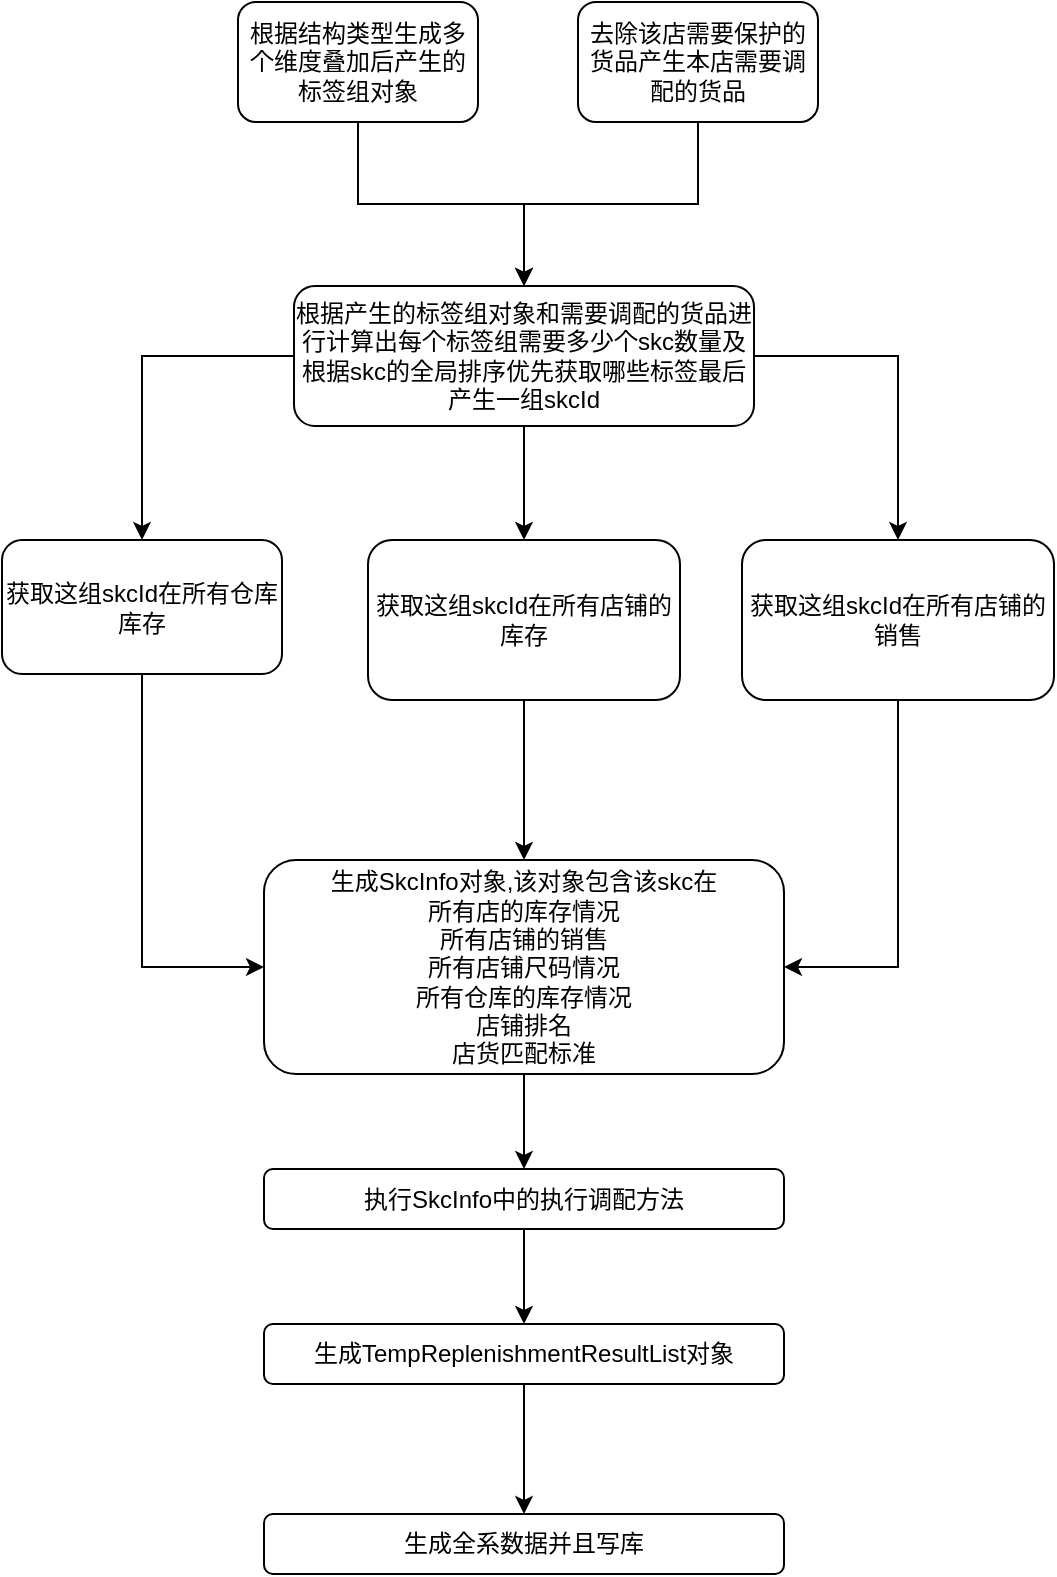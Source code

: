 <mxfile version="10.6.5" type="github"><diagram id="MRKr7ryJP_G8bQ4uoKkM" name="第 1 页"><mxGraphModel dx="1398" dy="691" grid="1" gridSize="10" guides="1" tooltips="1" connect="1" arrows="1" fold="1" page="1" pageScale="1" pageWidth="1100" pageHeight="850" background="#ffffff" math="0" shadow="0"><root><mxCell id="0"/><mxCell id="1" parent="0"/><mxCell id="5tq01I3ztXqngrcwitxR-16" value="" style="edgeStyle=orthogonalEdgeStyle;rounded=0;orthogonalLoop=1;jettySize=auto;html=1;entryX=0.5;entryY=0;entryDx=0;entryDy=0;" parent="1" source="5tq01I3ztXqngrcwitxR-2" target="5tq01I3ztXqngrcwitxR-5" edge="1"><mxGeometry relative="1" as="geometry"><mxPoint x="398" y="164" as="targetPoint"/></mxGeometry></mxCell><mxCell id="5tq01I3ztXqngrcwitxR-2" value="根据结构类型生成多个维度叠加后产生的标签组对象&lt;br&gt;" style="rounded=1;whiteSpace=wrap;html=1;" parent="1" vertex="1"><mxGeometry x="338" y="24" width="120" height="60" as="geometry"/></mxCell><mxCell id="5tq01I3ztXqngrcwitxR-22" value="" style="edgeStyle=orthogonalEdgeStyle;rounded=0;orthogonalLoop=1;jettySize=auto;html=1;entryX=0.5;entryY=0;entryDx=0;entryDy=0;" parent="1" source="5tq01I3ztXqngrcwitxR-3" target="5tq01I3ztXqngrcwitxR-5" edge="1"><mxGeometry relative="1" as="geometry"><mxPoint x="568" y="164" as="targetPoint"/></mxGeometry></mxCell><mxCell id="5tq01I3ztXqngrcwitxR-3" value="去除该店需要保护的货品产生本店需要调配的货品&lt;br&gt;" style="rounded=1;whiteSpace=wrap;html=1;" parent="1" vertex="1"><mxGeometry x="508" y="24" width="120" height="60" as="geometry"/></mxCell><mxCell id="5tq01I3ztXqngrcwitxR-26" value="" style="edgeStyle=orthogonalEdgeStyle;rounded=0;orthogonalLoop=1;jettySize=auto;html=1;exitX=1;exitY=0.5;exitDx=0;exitDy=0;entryX=0.5;entryY=0;entryDx=0;entryDy=0;" parent="1" source="5tq01I3ztXqngrcwitxR-5" target="5tq01I3ztXqngrcwitxR-25" edge="1"><mxGeometry relative="1" as="geometry"><mxPoint x="475" y="429" as="sourcePoint"/><mxPoint x="668" y="525" as="targetPoint"/></mxGeometry></mxCell><mxCell id="5tq01I3ztXqngrcwitxR-28" value="" style="edgeStyle=orthogonalEdgeStyle;rounded=0;orthogonalLoop=1;jettySize=auto;html=1;" parent="1" source="5tq01I3ztXqngrcwitxR-5" target="5tq01I3ztXqngrcwitxR-27" edge="1"><mxGeometry relative="1" as="geometry"/></mxCell><mxCell id="5tq01I3ztXqngrcwitxR-32" value="" style="edgeStyle=orthogonalEdgeStyle;rounded=0;orthogonalLoop=1;jettySize=auto;html=1;entryX=0.5;entryY=0;entryDx=0;entryDy=0;" parent="1" source="5tq01I3ztXqngrcwitxR-5" target="5tq01I3ztXqngrcwitxR-23" edge="1"><mxGeometry relative="1" as="geometry"><mxPoint x="280" y="349" as="targetPoint"/></mxGeometry></mxCell><mxCell id="5tq01I3ztXqngrcwitxR-5" value="根据产生的标签组对象和需要调配的货品进行计算出每个标签组需要多少个skc数量及根据skc的全局排序优先获取哪些标签最后产生一组skcId&lt;br&gt;" style="rounded=1;whiteSpace=wrap;html=1;" parent="1" vertex="1"><mxGeometry x="366" y="166" width="230" height="70" as="geometry"/></mxCell><mxCell id="5tq01I3ztXqngrcwitxR-34" value="" style="edgeStyle=orthogonalEdgeStyle;rounded=0;orthogonalLoop=1;jettySize=auto;html=1;" parent="1" source="5tq01I3ztXqngrcwitxR-27" target="5tq01I3ztXqngrcwitxR-33" edge="1"><mxGeometry relative="1" as="geometry"/></mxCell><mxCell id="5tq01I3ztXqngrcwitxR-27" value="获取这组skcId在所有店铺的库存&lt;br&gt;" style="rounded=1;whiteSpace=wrap;html=1;" parent="1" vertex="1"><mxGeometry x="403" y="293" width="156" height="80" as="geometry"/></mxCell><mxCell id="5tq01I3ztXqngrcwitxR-50" value="" style="edgeStyle=orthogonalEdgeStyle;rounded=0;orthogonalLoop=1;jettySize=auto;html=1;" parent="1" source="5tq01I3ztXqngrcwitxR-33" target="5tq01I3ztXqngrcwitxR-49" edge="1"><mxGeometry relative="1" as="geometry"/></mxCell><mxCell id="5tq01I3ztXqngrcwitxR-33" value="生成SkcInfo对象,该对象包含该skc在&lt;br&gt;所有店的库存情况&lt;br&gt;所有店铺的销售&lt;br&gt;所有店铺尺码情况&lt;br&gt;所有仓库的库存情况&lt;br&gt;店铺排名&lt;br&gt;店货匹配标准&lt;br&gt;" style="rounded=1;whiteSpace=wrap;html=1;" parent="1" vertex="1"><mxGeometry x="351" y="453" width="260" height="107" as="geometry"/></mxCell><mxCell id="5tq01I3ztXqngrcwitxR-52" value="" style="edgeStyle=orthogonalEdgeStyle;rounded=0;orthogonalLoop=1;jettySize=auto;html=1;" parent="1" source="5tq01I3ztXqngrcwitxR-49" target="5tq01I3ztXqngrcwitxR-51" edge="1"><mxGeometry relative="1" as="geometry"/></mxCell><mxCell id="5tq01I3ztXqngrcwitxR-49" value="执行SkcInfo中的执行调配方法" style="rounded=1;whiteSpace=wrap;html=1;" parent="1" vertex="1"><mxGeometry x="351" y="607.5" width="260" height="30" as="geometry"/></mxCell><mxCell id="5tq01I3ztXqngrcwitxR-54" value="" style="edgeStyle=orthogonalEdgeStyle;rounded=0;orthogonalLoop=1;jettySize=auto;html=1;" parent="1" source="5tq01I3ztXqngrcwitxR-51" target="5tq01I3ztXqngrcwitxR-53" edge="1"><mxGeometry relative="1" as="geometry"/></mxCell><mxCell id="5tq01I3ztXqngrcwitxR-51" value="生成T&lt;span&gt;empReplenishmentResultList对象&lt;/span&gt;" style="rounded=1;whiteSpace=wrap;html=1;" parent="1" vertex="1"><mxGeometry x="351" y="685" width="260" height="30" as="geometry"/></mxCell><mxCell id="5tq01I3ztXqngrcwitxR-53" value="生成全系数据并且写库&lt;br&gt;" style="rounded=1;whiteSpace=wrap;html=1;" parent="1" vertex="1"><mxGeometry x="351" y="780" width="260" height="30" as="geometry"/></mxCell><mxCell id="5tq01I3ztXqngrcwitxR-46" value="" style="edgeStyle=orthogonalEdgeStyle;rounded=0;orthogonalLoop=1;jettySize=auto;html=1;entryX=1;entryY=0.5;entryDx=0;entryDy=0;" parent="1" source="5tq01I3ztXqngrcwitxR-25" target="5tq01I3ztXqngrcwitxR-33" edge="1"><mxGeometry relative="1" as="geometry"><mxPoint x="668" y="453" as="targetPoint"/></mxGeometry></mxCell><mxCell id="5tq01I3ztXqngrcwitxR-25" value="获取这组skcId在所有店铺的销售&lt;br&gt;" style="rounded=1;whiteSpace=wrap;html=1;" parent="1" vertex="1"><mxGeometry x="590" y="293" width="156" height="80" as="geometry"/></mxCell><mxCell id="5tq01I3ztXqngrcwitxR-48" value="" style="edgeStyle=orthogonalEdgeStyle;rounded=0;orthogonalLoop=1;jettySize=auto;html=1;entryX=0;entryY=0.5;entryDx=0;entryDy=0;" parent="1" source="5tq01I3ztXqngrcwitxR-23" target="5tq01I3ztXqngrcwitxR-33" edge="1"><mxGeometry relative="1" as="geometry"><mxPoint x="285" y="440" as="targetPoint"/></mxGeometry></mxCell><mxCell id="5tq01I3ztXqngrcwitxR-23" value="获取这组skcId在所有仓库库存&lt;br&gt;" style="rounded=1;whiteSpace=wrap;html=1;" parent="1" vertex="1"><mxGeometry x="220" y="293" width="140" height="67" as="geometry"/></mxCell></root></mxGraphModel></diagram></mxfile>